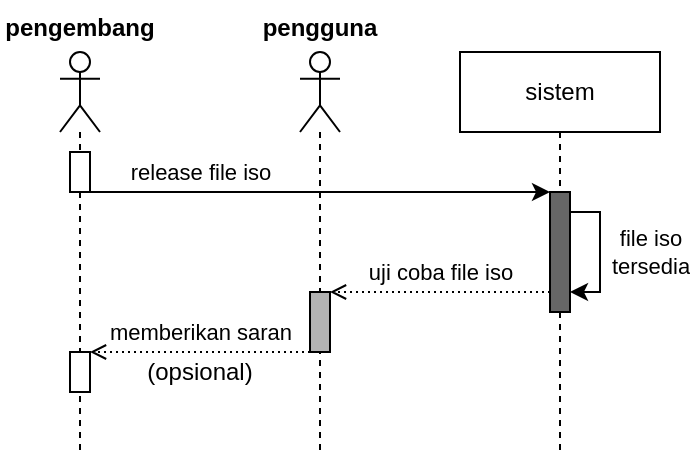 <mxfile version="19.0.3" type="device"><diagram id="tbg6P_13f8xgG6-4SN3O" name="Page-1"><mxGraphModel dx="868" dy="557" grid="1" gridSize="10" guides="1" tooltips="1" connect="1" arrows="1" fold="1" page="1" pageScale="1" pageWidth="850" pageHeight="1100" math="0" shadow="0"><root><mxCell id="0"/><mxCell id="1" parent="0"/><mxCell id="JmDMI8BNzGF5pbJgyaA5-1" value="" style="shape=umlLifeline;participant=umlActor;perimeter=lifelinePerimeter;whiteSpace=wrap;html=1;container=1;collapsible=0;recursiveResize=0;verticalAlign=top;spacingTop=36;outlineConnect=0;" parent="1" vertex="1"><mxGeometry x="110" y="240" width="20" height="200" as="geometry"/></mxCell><mxCell id="JmDMI8BNzGF5pbJgyaA5-6" value="" style="html=1;points=[];perimeter=orthogonalPerimeter;" parent="JmDMI8BNzGF5pbJgyaA5-1" vertex="1"><mxGeometry x="5" y="50" width="10" height="20" as="geometry"/></mxCell><mxCell id="JmDMI8BNzGF5pbJgyaA5-15" value="" style="html=1;points=[];perimeter=orthogonalPerimeter;" parent="JmDMI8BNzGF5pbJgyaA5-1" vertex="1"><mxGeometry x="5" y="150" width="10" height="20" as="geometry"/></mxCell><mxCell id="JmDMI8BNzGF5pbJgyaA5-2" value="" style="shape=umlLifeline;participant=umlActor;perimeter=lifelinePerimeter;whiteSpace=wrap;html=1;container=1;collapsible=0;recursiveResize=0;verticalAlign=top;spacingTop=36;outlineConnect=0;" parent="1" vertex="1"><mxGeometry x="230" y="240" width="20" height="200" as="geometry"/></mxCell><mxCell id="JmDMI8BNzGF5pbJgyaA5-10" value="" style="html=1;points=[];perimeter=orthogonalPerimeter;fillColor=#B3B3B3;" parent="JmDMI8BNzGF5pbJgyaA5-2" vertex="1"><mxGeometry x="5" y="120" width="10" height="30" as="geometry"/></mxCell><mxCell id="JmDMI8BNzGF5pbJgyaA5-3" value="sistem" style="shape=umlLifeline;perimeter=lifelinePerimeter;whiteSpace=wrap;html=1;container=1;collapsible=0;recursiveResize=0;outlineConnect=0;" parent="1" vertex="1"><mxGeometry x="310" y="240" width="100" height="200" as="geometry"/></mxCell><mxCell id="JmDMI8BNzGF5pbJgyaA5-7" value="" style="html=1;points=[];perimeter=orthogonalPerimeter;fillColor=#666666;" parent="JmDMI8BNzGF5pbJgyaA5-3" vertex="1"><mxGeometry x="45" y="70" width="10" height="60" as="geometry"/></mxCell><mxCell id="JmDMI8BNzGF5pbJgyaA5-9" value="file iso&lt;br&gt;tersedia" style="edgeStyle=orthogonalEdgeStyle;rounded=0;orthogonalLoop=1;jettySize=auto;html=1;" parent="JmDMI8BNzGF5pbJgyaA5-3" source="JmDMI8BNzGF5pbJgyaA5-7" target="JmDMI8BNzGF5pbJgyaA5-7" edge="1"><mxGeometry y="25" relative="1" as="geometry"><Array as="points"><mxPoint x="70" y="120"/></Array><mxPoint as="offset"/></mxGeometry></mxCell><mxCell id="JmDMI8BNzGF5pbJgyaA5-4" value="pengembang" style="text;align=center;fontStyle=1;verticalAlign=middle;spacingLeft=3;spacingRight=3;strokeColor=none;rotatable=0;points=[[0,0.5],[1,0.5]];portConstraint=eastwest;" parent="1" vertex="1"><mxGeometry x="80" y="214" width="80" height="26" as="geometry"/></mxCell><mxCell id="JmDMI8BNzGF5pbJgyaA5-5" value="pengguna" style="text;align=center;fontStyle=1;verticalAlign=middle;spacingLeft=3;spacingRight=3;strokeColor=none;rotatable=0;points=[[0,0.5],[1,0.5]];portConstraint=eastwest;" parent="1" vertex="1"><mxGeometry x="200" y="214" width="80" height="26" as="geometry"/></mxCell><mxCell id="JmDMI8BNzGF5pbJgyaA5-8" value="release file iso" style="edgeStyle=orthogonalEdgeStyle;rounded=0;orthogonalLoop=1;jettySize=auto;html=1;" parent="1" source="JmDMI8BNzGF5pbJgyaA5-6" target="JmDMI8BNzGF5pbJgyaA5-7" edge="1"><mxGeometry x="-0.522" y="10" relative="1" as="geometry"><Array as="points"><mxPoint x="300" y="310"/><mxPoint x="300" y="310"/></Array><mxPoint as="offset"/></mxGeometry></mxCell><mxCell id="JmDMI8BNzGF5pbJgyaA5-13" value="uji coba file iso" style="edgeStyle=orthogonalEdgeStyle;rounded=0;orthogonalLoop=1;jettySize=auto;html=1;endArrow=open;endFill=0;dashed=1;dashPattern=1 2;" parent="1" source="JmDMI8BNzGF5pbJgyaA5-7" target="JmDMI8BNzGF5pbJgyaA5-10" edge="1"><mxGeometry y="-10" relative="1" as="geometry"><Array as="points"><mxPoint x="260" y="360"/><mxPoint x="260" y="360"/></Array><mxPoint as="offset"/></mxGeometry></mxCell><mxCell id="JmDMI8BNzGF5pbJgyaA5-16" value="memberikan saran" style="edgeStyle=orthogonalEdgeStyle;rounded=0;orthogonalLoop=1;jettySize=auto;html=1;dashed=1;dashPattern=1 2;endArrow=open;endFill=0;" parent="1" target="JmDMI8BNzGF5pbJgyaA5-15" edge="1"><mxGeometry y="-10" relative="1" as="geometry"><mxPoint x="235" y="390" as="sourcePoint"/><Array as="points"><mxPoint x="210" y="390"/><mxPoint x="210" y="390"/></Array><mxPoint as="offset"/></mxGeometry></mxCell><mxCell id="JmDMI8BNzGF5pbJgyaA5-17" value="(opsional)" style="text;html=1;strokeColor=none;fillColor=none;align=center;verticalAlign=middle;whiteSpace=wrap;rounded=0;" parent="1" vertex="1"><mxGeometry x="150" y="395" width="60" height="10" as="geometry"/></mxCell></root></mxGraphModel></diagram></mxfile>